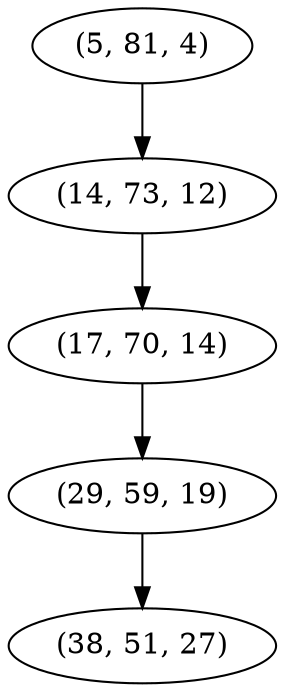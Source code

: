 digraph tree {
    "(5, 81, 4)";
    "(14, 73, 12)";
    "(17, 70, 14)";
    "(29, 59, 19)";
    "(38, 51, 27)";
    "(5, 81, 4)" -> "(14, 73, 12)";
    "(14, 73, 12)" -> "(17, 70, 14)";
    "(17, 70, 14)" -> "(29, 59, 19)";
    "(29, 59, 19)" -> "(38, 51, 27)";
}

